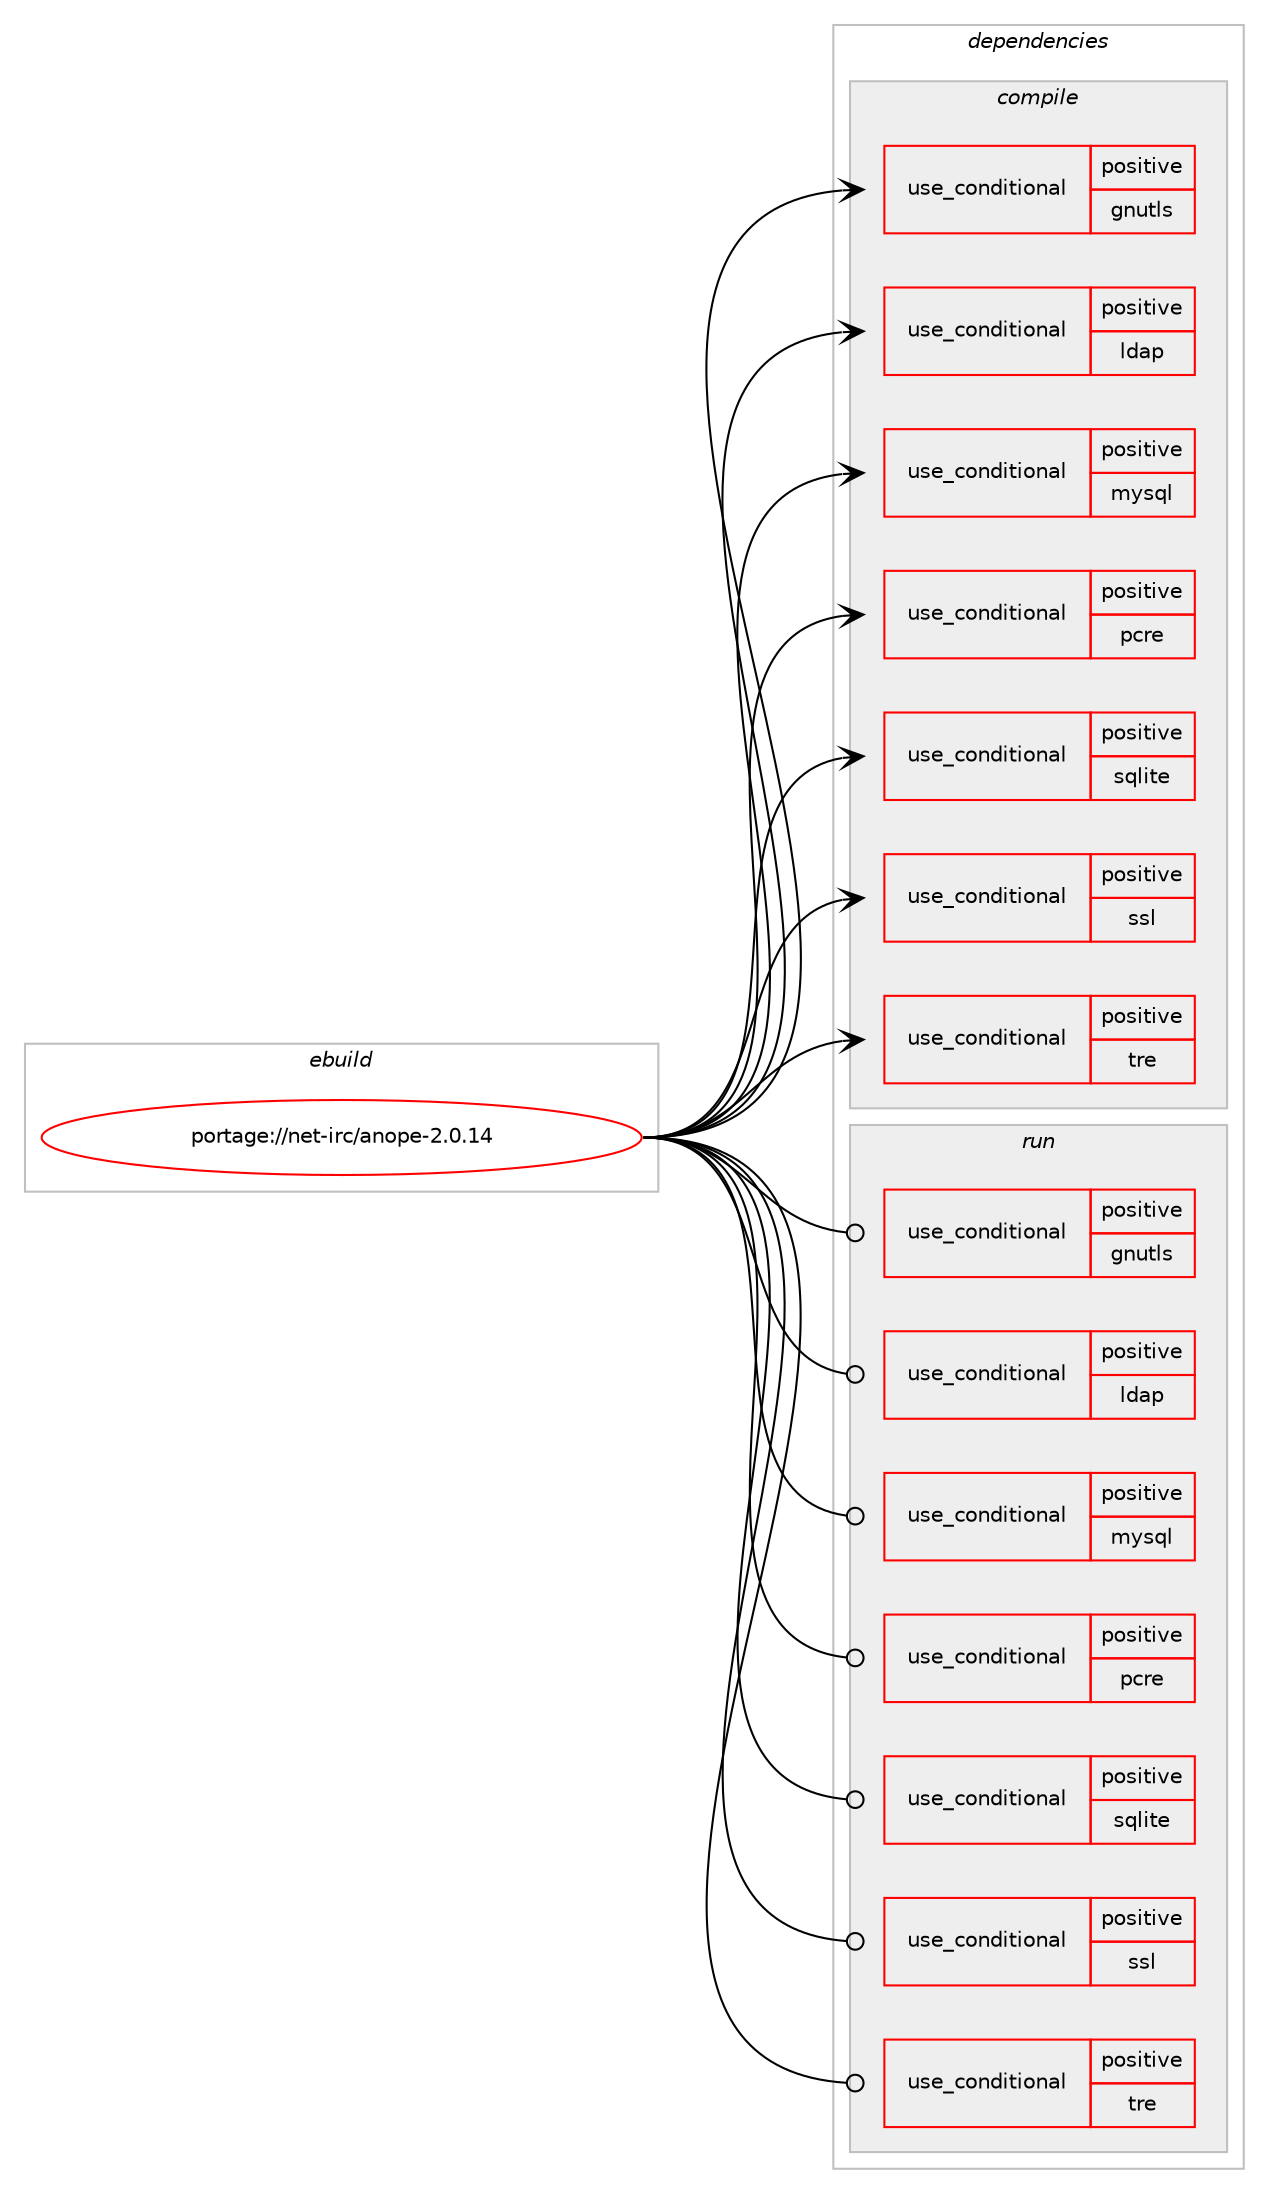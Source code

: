 digraph prolog {

# *************
# Graph options
# *************

newrank=true;
concentrate=true;
compound=true;
graph [rankdir=LR,fontname=Helvetica,fontsize=10,ranksep=1.5];#, ranksep=2.5, nodesep=0.2];
edge  [arrowhead=vee];
node  [fontname=Helvetica,fontsize=10];

# **********
# The ebuild
# **********

subgraph cluster_leftcol {
color=gray;
rank=same;
label=<<i>ebuild</i>>;
id [label="portage://net-irc/anope-2.0.14", color=red, width=4, href="../net-irc/anope-2.0.14.svg"];
}

# ****************
# The dependencies
# ****************

subgraph cluster_midcol {
color=gray;
label=<<i>dependencies</i>>;
subgraph cluster_compile {
fillcolor="#eeeeee";
style=filled;
label=<<i>compile</i>>;
subgraph cond89823 {
dependency181060 [label=<<TABLE BORDER="0" CELLBORDER="1" CELLSPACING="0" CELLPADDING="4"><TR><TD ROWSPAN="3" CELLPADDING="10">use_conditional</TD></TR><TR><TD>positive</TD></TR><TR><TD>gnutls</TD></TR></TABLE>>, shape=none, color=red];
# *** BEGIN UNKNOWN DEPENDENCY TYPE (TODO) ***
# dependency181060 -> package_dependency(portage://net-irc/anope-2.0.14,install,no,net-libs,gnutls,none,[,,],any_same_slot,[])
# *** END UNKNOWN DEPENDENCY TYPE (TODO) ***

# *** BEGIN UNKNOWN DEPENDENCY TYPE (TODO) ***
# dependency181060 -> package_dependency(portage://net-irc/anope-2.0.14,install,no,dev-libs,libgcrypt,none,[,,],any_same_slot,[])
# *** END UNKNOWN DEPENDENCY TYPE (TODO) ***

}
id:e -> dependency181060:w [weight=20,style="solid",arrowhead="vee"];
subgraph cond89824 {
dependency181061 [label=<<TABLE BORDER="0" CELLBORDER="1" CELLSPACING="0" CELLPADDING="4"><TR><TD ROWSPAN="3" CELLPADDING="10">use_conditional</TD></TR><TR><TD>positive</TD></TR><TR><TD>ldap</TD></TR></TABLE>>, shape=none, color=red];
# *** BEGIN UNKNOWN DEPENDENCY TYPE (TODO) ***
# dependency181061 -> package_dependency(portage://net-irc/anope-2.0.14,install,no,net-nds,openldap,none,[,,],any_same_slot,[])
# *** END UNKNOWN DEPENDENCY TYPE (TODO) ***

}
id:e -> dependency181061:w [weight=20,style="solid",arrowhead="vee"];
subgraph cond89825 {
dependency181062 [label=<<TABLE BORDER="0" CELLBORDER="1" CELLSPACING="0" CELLPADDING="4"><TR><TD ROWSPAN="3" CELLPADDING="10">use_conditional</TD></TR><TR><TD>positive</TD></TR><TR><TD>mysql</TD></TR></TABLE>>, shape=none, color=red];
# *** BEGIN UNKNOWN DEPENDENCY TYPE (TODO) ***
# dependency181062 -> package_dependency(portage://net-irc/anope-2.0.14,install,no,dev-db,mysql-connector-c,none,[,,],any_same_slot,[])
# *** END UNKNOWN DEPENDENCY TYPE (TODO) ***

}
id:e -> dependency181062:w [weight=20,style="solid",arrowhead="vee"];
subgraph cond89826 {
dependency181063 [label=<<TABLE BORDER="0" CELLBORDER="1" CELLSPACING="0" CELLPADDING="4"><TR><TD ROWSPAN="3" CELLPADDING="10">use_conditional</TD></TR><TR><TD>positive</TD></TR><TR><TD>pcre</TD></TR></TABLE>>, shape=none, color=red];
# *** BEGIN UNKNOWN DEPENDENCY TYPE (TODO) ***
# dependency181063 -> package_dependency(portage://net-irc/anope-2.0.14,install,no,dev-libs,libpcre2,none,[,,],[],[])
# *** END UNKNOWN DEPENDENCY TYPE (TODO) ***

}
id:e -> dependency181063:w [weight=20,style="solid",arrowhead="vee"];
subgraph cond89827 {
dependency181064 [label=<<TABLE BORDER="0" CELLBORDER="1" CELLSPACING="0" CELLPADDING="4"><TR><TD ROWSPAN="3" CELLPADDING="10">use_conditional</TD></TR><TR><TD>positive</TD></TR><TR><TD>sqlite</TD></TR></TABLE>>, shape=none, color=red];
# *** BEGIN UNKNOWN DEPENDENCY TYPE (TODO) ***
# dependency181064 -> package_dependency(portage://net-irc/anope-2.0.14,install,no,dev-db,sqlite,none,[,,],[slot(3)],[])
# *** END UNKNOWN DEPENDENCY TYPE (TODO) ***

}
id:e -> dependency181064:w [weight=20,style="solid",arrowhead="vee"];
subgraph cond89828 {
dependency181065 [label=<<TABLE BORDER="0" CELLBORDER="1" CELLSPACING="0" CELLPADDING="4"><TR><TD ROWSPAN="3" CELLPADDING="10">use_conditional</TD></TR><TR><TD>positive</TD></TR><TR><TD>ssl</TD></TR></TABLE>>, shape=none, color=red];
# *** BEGIN UNKNOWN DEPENDENCY TYPE (TODO) ***
# dependency181065 -> package_dependency(portage://net-irc/anope-2.0.14,install,no,dev-libs,openssl,none,[,,],any_same_slot,[])
# *** END UNKNOWN DEPENDENCY TYPE (TODO) ***

}
id:e -> dependency181065:w [weight=20,style="solid",arrowhead="vee"];
subgraph cond89829 {
dependency181066 [label=<<TABLE BORDER="0" CELLBORDER="1" CELLSPACING="0" CELLPADDING="4"><TR><TD ROWSPAN="3" CELLPADDING="10">use_conditional</TD></TR><TR><TD>positive</TD></TR><TR><TD>tre</TD></TR></TABLE>>, shape=none, color=red];
# *** BEGIN UNKNOWN DEPENDENCY TYPE (TODO) ***
# dependency181066 -> package_dependency(portage://net-irc/anope-2.0.14,install,no,dev-libs,tre,none,[,,],[],[])
# *** END UNKNOWN DEPENDENCY TYPE (TODO) ***

}
id:e -> dependency181066:w [weight=20,style="solid",arrowhead="vee"];
# *** BEGIN UNKNOWN DEPENDENCY TYPE (TODO) ***
# id -> package_dependency(portage://net-irc/anope-2.0.14,install,no,acct-group,anope,none,[,,],[],[])
# *** END UNKNOWN DEPENDENCY TYPE (TODO) ***

# *** BEGIN UNKNOWN DEPENDENCY TYPE (TODO) ***
# id -> package_dependency(portage://net-irc/anope-2.0.14,install,no,acct-user,anope,none,[,,],[],[])
# *** END UNKNOWN DEPENDENCY TYPE (TODO) ***

# *** BEGIN UNKNOWN DEPENDENCY TYPE (TODO) ***
# id -> package_dependency(portage://net-irc/anope-2.0.14,install,no,virtual,libintl,none,[,,],[],[])
# *** END UNKNOWN DEPENDENCY TYPE (TODO) ***

}
subgraph cluster_compileandrun {
fillcolor="#eeeeee";
style=filled;
label=<<i>compile and run</i>>;
}
subgraph cluster_run {
fillcolor="#eeeeee";
style=filled;
label=<<i>run</i>>;
subgraph cond89830 {
dependency181067 [label=<<TABLE BORDER="0" CELLBORDER="1" CELLSPACING="0" CELLPADDING="4"><TR><TD ROWSPAN="3" CELLPADDING="10">use_conditional</TD></TR><TR><TD>positive</TD></TR><TR><TD>gnutls</TD></TR></TABLE>>, shape=none, color=red];
# *** BEGIN UNKNOWN DEPENDENCY TYPE (TODO) ***
# dependency181067 -> package_dependency(portage://net-irc/anope-2.0.14,run,no,net-libs,gnutls,none,[,,],any_same_slot,[])
# *** END UNKNOWN DEPENDENCY TYPE (TODO) ***

# *** BEGIN UNKNOWN DEPENDENCY TYPE (TODO) ***
# dependency181067 -> package_dependency(portage://net-irc/anope-2.0.14,run,no,dev-libs,libgcrypt,none,[,,],any_same_slot,[])
# *** END UNKNOWN DEPENDENCY TYPE (TODO) ***

}
id:e -> dependency181067:w [weight=20,style="solid",arrowhead="odot"];
subgraph cond89831 {
dependency181068 [label=<<TABLE BORDER="0" CELLBORDER="1" CELLSPACING="0" CELLPADDING="4"><TR><TD ROWSPAN="3" CELLPADDING="10">use_conditional</TD></TR><TR><TD>positive</TD></TR><TR><TD>ldap</TD></TR></TABLE>>, shape=none, color=red];
# *** BEGIN UNKNOWN DEPENDENCY TYPE (TODO) ***
# dependency181068 -> package_dependency(portage://net-irc/anope-2.0.14,run,no,net-nds,openldap,none,[,,],any_same_slot,[])
# *** END UNKNOWN DEPENDENCY TYPE (TODO) ***

}
id:e -> dependency181068:w [weight=20,style="solid",arrowhead="odot"];
subgraph cond89832 {
dependency181069 [label=<<TABLE BORDER="0" CELLBORDER="1" CELLSPACING="0" CELLPADDING="4"><TR><TD ROWSPAN="3" CELLPADDING="10">use_conditional</TD></TR><TR><TD>positive</TD></TR><TR><TD>mysql</TD></TR></TABLE>>, shape=none, color=red];
# *** BEGIN UNKNOWN DEPENDENCY TYPE (TODO) ***
# dependency181069 -> package_dependency(portage://net-irc/anope-2.0.14,run,no,dev-db,mysql-connector-c,none,[,,],any_same_slot,[])
# *** END UNKNOWN DEPENDENCY TYPE (TODO) ***

}
id:e -> dependency181069:w [weight=20,style="solid",arrowhead="odot"];
subgraph cond89833 {
dependency181070 [label=<<TABLE BORDER="0" CELLBORDER="1" CELLSPACING="0" CELLPADDING="4"><TR><TD ROWSPAN="3" CELLPADDING="10">use_conditional</TD></TR><TR><TD>positive</TD></TR><TR><TD>pcre</TD></TR></TABLE>>, shape=none, color=red];
# *** BEGIN UNKNOWN DEPENDENCY TYPE (TODO) ***
# dependency181070 -> package_dependency(portage://net-irc/anope-2.0.14,run,no,dev-libs,libpcre2,none,[,,],[],[])
# *** END UNKNOWN DEPENDENCY TYPE (TODO) ***

}
id:e -> dependency181070:w [weight=20,style="solid",arrowhead="odot"];
subgraph cond89834 {
dependency181071 [label=<<TABLE BORDER="0" CELLBORDER="1" CELLSPACING="0" CELLPADDING="4"><TR><TD ROWSPAN="3" CELLPADDING="10">use_conditional</TD></TR><TR><TD>positive</TD></TR><TR><TD>sqlite</TD></TR></TABLE>>, shape=none, color=red];
# *** BEGIN UNKNOWN DEPENDENCY TYPE (TODO) ***
# dependency181071 -> package_dependency(portage://net-irc/anope-2.0.14,run,no,dev-db,sqlite,none,[,,],[slot(3)],[])
# *** END UNKNOWN DEPENDENCY TYPE (TODO) ***

}
id:e -> dependency181071:w [weight=20,style="solid",arrowhead="odot"];
subgraph cond89835 {
dependency181072 [label=<<TABLE BORDER="0" CELLBORDER="1" CELLSPACING="0" CELLPADDING="4"><TR><TD ROWSPAN="3" CELLPADDING="10">use_conditional</TD></TR><TR><TD>positive</TD></TR><TR><TD>ssl</TD></TR></TABLE>>, shape=none, color=red];
# *** BEGIN UNKNOWN DEPENDENCY TYPE (TODO) ***
# dependency181072 -> package_dependency(portage://net-irc/anope-2.0.14,run,no,dev-libs,openssl,none,[,,],any_same_slot,[])
# *** END UNKNOWN DEPENDENCY TYPE (TODO) ***

}
id:e -> dependency181072:w [weight=20,style="solid",arrowhead="odot"];
subgraph cond89836 {
dependency181073 [label=<<TABLE BORDER="0" CELLBORDER="1" CELLSPACING="0" CELLPADDING="4"><TR><TD ROWSPAN="3" CELLPADDING="10">use_conditional</TD></TR><TR><TD>positive</TD></TR><TR><TD>tre</TD></TR></TABLE>>, shape=none, color=red];
# *** BEGIN UNKNOWN DEPENDENCY TYPE (TODO) ***
# dependency181073 -> package_dependency(portage://net-irc/anope-2.0.14,run,no,dev-libs,tre,none,[,,],[],[])
# *** END UNKNOWN DEPENDENCY TYPE (TODO) ***

}
id:e -> dependency181073:w [weight=20,style="solid",arrowhead="odot"];
# *** BEGIN UNKNOWN DEPENDENCY TYPE (TODO) ***
# id -> package_dependency(portage://net-irc/anope-2.0.14,run,no,acct-group,anope,none,[,,],[],[])
# *** END UNKNOWN DEPENDENCY TYPE (TODO) ***

# *** BEGIN UNKNOWN DEPENDENCY TYPE (TODO) ***
# id -> package_dependency(portage://net-irc/anope-2.0.14,run,no,acct-user,anope,none,[,,],[],[])
# *** END UNKNOWN DEPENDENCY TYPE (TODO) ***

# *** BEGIN UNKNOWN DEPENDENCY TYPE (TODO) ***
# id -> package_dependency(portage://net-irc/anope-2.0.14,run,no,virtual,libintl,none,[,,],[],[])
# *** END UNKNOWN DEPENDENCY TYPE (TODO) ***

}
}

# **************
# The candidates
# **************

subgraph cluster_choices {
rank=same;
color=gray;
label=<<i>candidates</i>>;

}

}
